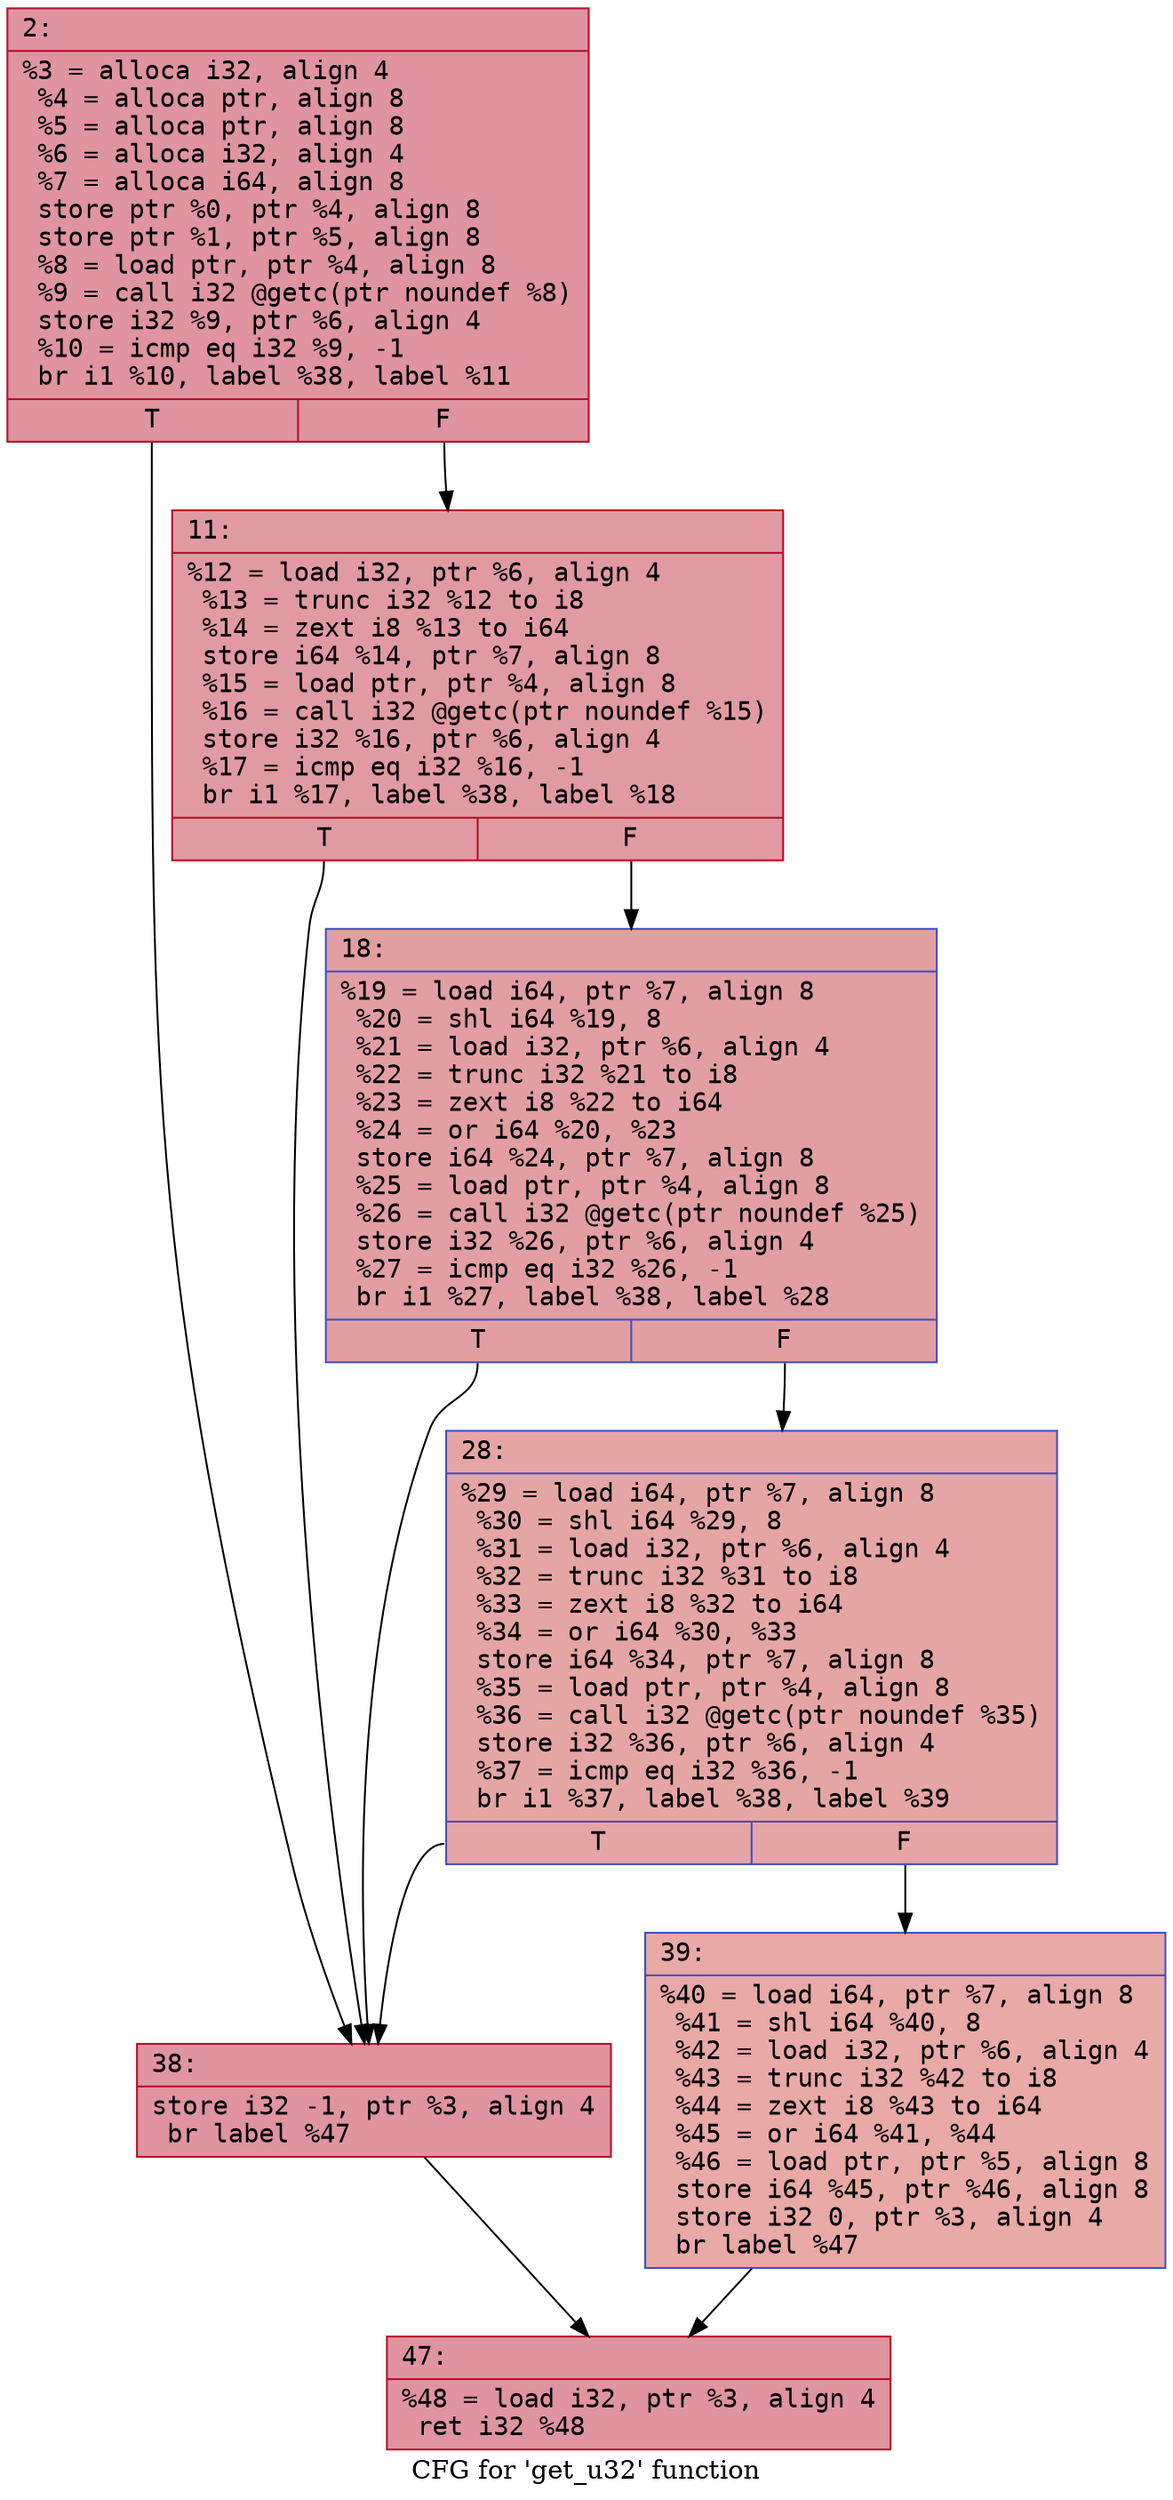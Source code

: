 digraph "CFG for 'get_u32' function" {
	label="CFG for 'get_u32' function";

	Node0x60000190a670 [shape=record,color="#b70d28ff", style=filled, fillcolor="#b70d2870" fontname="Courier",label="{2:\l|  %3 = alloca i32, align 4\l  %4 = alloca ptr, align 8\l  %5 = alloca ptr, align 8\l  %6 = alloca i32, align 4\l  %7 = alloca i64, align 8\l  store ptr %0, ptr %4, align 8\l  store ptr %1, ptr %5, align 8\l  %8 = load ptr, ptr %4, align 8\l  %9 = call i32 @getc(ptr noundef %8)\l  store i32 %9, ptr %6, align 4\l  %10 = icmp eq i32 %9, -1\l  br i1 %10, label %38, label %11\l|{<s0>T|<s1>F}}"];
	Node0x60000190a670:s0 -> Node0x60000190a7b0[tooltip="2 -> 38\nProbability 37.50%" ];
	Node0x60000190a670:s1 -> Node0x60000190a6c0[tooltip="2 -> 11\nProbability 62.50%" ];
	Node0x60000190a6c0 [shape=record,color="#b70d28ff", style=filled, fillcolor="#bb1b2c70" fontname="Courier",label="{11:\l|  %12 = load i32, ptr %6, align 4\l  %13 = trunc i32 %12 to i8\l  %14 = zext i8 %13 to i64\l  store i64 %14, ptr %7, align 8\l  %15 = load ptr, ptr %4, align 8\l  %16 = call i32 @getc(ptr noundef %15)\l  store i32 %16, ptr %6, align 4\l  %17 = icmp eq i32 %16, -1\l  br i1 %17, label %38, label %18\l|{<s0>T|<s1>F}}"];
	Node0x60000190a6c0:s0 -> Node0x60000190a7b0[tooltip="11 -> 38\nProbability 37.50%" ];
	Node0x60000190a6c0:s1 -> Node0x60000190a710[tooltip="11 -> 18\nProbability 62.50%" ];
	Node0x60000190a710 [shape=record,color="#3d50c3ff", style=filled, fillcolor="#be242e70" fontname="Courier",label="{18:\l|  %19 = load i64, ptr %7, align 8\l  %20 = shl i64 %19, 8\l  %21 = load i32, ptr %6, align 4\l  %22 = trunc i32 %21 to i8\l  %23 = zext i8 %22 to i64\l  %24 = or i64 %20, %23\l  store i64 %24, ptr %7, align 8\l  %25 = load ptr, ptr %4, align 8\l  %26 = call i32 @getc(ptr noundef %25)\l  store i32 %26, ptr %6, align 4\l  %27 = icmp eq i32 %26, -1\l  br i1 %27, label %38, label %28\l|{<s0>T|<s1>F}}"];
	Node0x60000190a710:s0 -> Node0x60000190a7b0[tooltip="18 -> 38\nProbability 37.50%" ];
	Node0x60000190a710:s1 -> Node0x60000190a760[tooltip="18 -> 28\nProbability 62.50%" ];
	Node0x60000190a760 [shape=record,color="#3d50c3ff", style=filled, fillcolor="#c5333470" fontname="Courier",label="{28:\l|  %29 = load i64, ptr %7, align 8\l  %30 = shl i64 %29, 8\l  %31 = load i32, ptr %6, align 4\l  %32 = trunc i32 %31 to i8\l  %33 = zext i8 %32 to i64\l  %34 = or i64 %30, %33\l  store i64 %34, ptr %7, align 8\l  %35 = load ptr, ptr %4, align 8\l  %36 = call i32 @getc(ptr noundef %35)\l  store i32 %36, ptr %6, align 4\l  %37 = icmp eq i32 %36, -1\l  br i1 %37, label %38, label %39\l|{<s0>T|<s1>F}}"];
	Node0x60000190a760:s0 -> Node0x60000190a7b0[tooltip="28 -> 38\nProbability 37.50%" ];
	Node0x60000190a760:s1 -> Node0x60000190a800[tooltip="28 -> 39\nProbability 62.50%" ];
	Node0x60000190a7b0 [shape=record,color="#b70d28ff", style=filled, fillcolor="#b70d2870" fontname="Courier",label="{38:\l|  store i32 -1, ptr %3, align 4\l  br label %47\l}"];
	Node0x60000190a7b0 -> Node0x60000190a850[tooltip="38 -> 47\nProbability 100.00%" ];
	Node0x60000190a800 [shape=record,color="#3d50c3ff", style=filled, fillcolor="#ca3b3770" fontname="Courier",label="{39:\l|  %40 = load i64, ptr %7, align 8\l  %41 = shl i64 %40, 8\l  %42 = load i32, ptr %6, align 4\l  %43 = trunc i32 %42 to i8\l  %44 = zext i8 %43 to i64\l  %45 = or i64 %41, %44\l  %46 = load ptr, ptr %5, align 8\l  store i64 %45, ptr %46, align 8\l  store i32 0, ptr %3, align 4\l  br label %47\l}"];
	Node0x60000190a800 -> Node0x60000190a850[tooltip="39 -> 47\nProbability 100.00%" ];
	Node0x60000190a850 [shape=record,color="#b70d28ff", style=filled, fillcolor="#b70d2870" fontname="Courier",label="{47:\l|  %48 = load i32, ptr %3, align 4\l  ret i32 %48\l}"];
}

